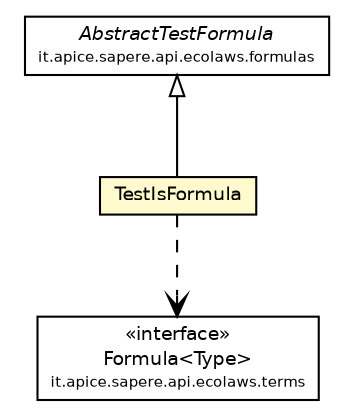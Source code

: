 #!/usr/local/bin/dot
#
# Class diagram 
# Generated by UmlGraph version 4.4 (http://www.spinellis.gr/sw/umlgraph)
#

digraph G {
	edge [fontname="Helvetica",fontsize=10,labelfontname="Helvetica",labelfontsize=10];
	node [fontname="Helvetica",fontsize=10,shape=plaintext];
	// it.apice.sapere.api.ecolaws.formulas.impl.TestIsFormula
	c358 [label=<<table border="0" cellborder="1" cellspacing="0" cellpadding="2" port="p" bgcolor="lemonChiffon" href="./TestIsFormula.html">
		<tr><td><table border="0" cellspacing="0" cellpadding="1">
			<tr><td> TestIsFormula </td></tr>
		</table></td></tr>
		</table>>, fontname="Helvetica", fontcolor="black", fontsize=9.0];
	//it.apice.sapere.api.ecolaws.formulas.impl.TestIsFormula extends it.apice.sapere.api.ecolaws.formulas.AbstractTestFormula
	c383:p -> c358:p [dir=back,arrowtail=empty];
	// it.apice.sapere.api.ecolaws.formulas.impl.TestIsFormula DEPEND it.apice.sapere.api.ecolaws.terms.Formula<Type>
	c358:p -> c384:p [taillabel="", label="", headlabel="", fontname="Helvetica", fontcolor="black", fontsize=10.0, color="black", arrowhead=open, style=dashed];
	// it.apice.sapere.api.ecolaws.formulas.AbstractTestFormula
	c383 [label=<<table border="0" cellborder="1" cellspacing="0" cellpadding="2" port="p" href="http://java.sun.com/j2se/1.4.2/docs/api/it/apice/sapere/api/ecolaws/formulas/AbstractTestFormula.html">
		<tr><td><table border="0" cellspacing="0" cellpadding="1">
			<tr><td><font face="Helvetica-Oblique"> AbstractTestFormula </font></td></tr>
			<tr><td><font point-size="7.0"> it.apice.sapere.api.ecolaws.formulas </font></td></tr>
		</table></td></tr>
		</table>>, fontname="Helvetica", fontcolor="black", fontsize=9.0];
	// it.apice.sapere.api.ecolaws.terms.Formula<Type>
	c384 [label=<<table border="0" cellborder="1" cellspacing="0" cellpadding="2" port="p" href="http://java.sun.com/j2se/1.4.2/docs/api/it/apice/sapere/api/ecolaws/terms/Formula.html">
		<tr><td><table border="0" cellspacing="0" cellpadding="1">
			<tr><td> &laquo;interface&raquo; </td></tr>
			<tr><td> Formula&lt;Type&gt; </td></tr>
			<tr><td><font point-size="7.0"> it.apice.sapere.api.ecolaws.terms </font></td></tr>
		</table></td></tr>
		</table>>, fontname="Helvetica", fontcolor="black", fontsize=9.0];
}


